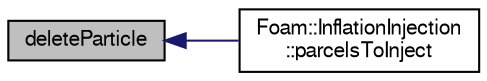 digraph "deleteParticle"
{
  bgcolor="transparent";
  edge [fontname="FreeSans",fontsize="10",labelfontname="FreeSans",labelfontsize="10"];
  node [fontname="FreeSans",fontsize="10",shape=record];
  rankdir="LR";
  Node1 [label="deleteParticle",height=0.2,width=0.4,color="black", fillcolor="grey75", style="filled" fontcolor="black"];
  Node1 -> Node2 [dir="back",color="midnightblue",fontsize="10",style="solid",fontname="FreeSans"];
  Node2 [label="Foam::InflationInjection\l::parcelsToInject",height=0.2,width=0.4,color="black",URL="$a01061.html#a4c4730db6620caeb697dfb15e7ed265a",tooltip="Number of parcels to introduce relative to SOI. "];
}
